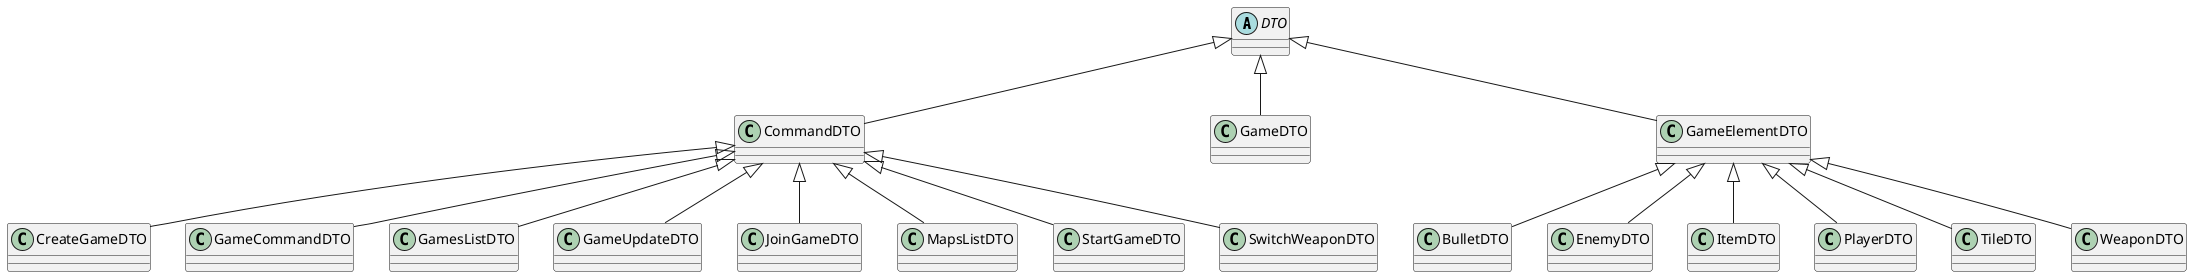 @startuml DTO Hierarchy

abstract class DTO

class CommandDTO

class CreateGameDTO
class GameCommandDTO
class GamesListDTO
class GameUpdateDTO
class JoinGameDTO
class MapsListDTO
class StartGameDTO
class SwitchWeaponDTO

class GameDTO

class GameElementDTO

class BulletDTO
class EnemyDTO
class ItemDTO
class PlayerDTO
class TileDTO
class WeaponDTO

DTO <|-- CommandDTO
DTO <|-- GameDTO
DTO <|-- GameElementDTO

CommandDTO <|-- CreateGameDTO
CommandDTO <|-- GameCommandDTO
CommandDTO <|-- GamesListDTO
CommandDTO <|-- GameUpdateDTO
CommandDTO <|-- JoinGameDTO
CommandDTO <|-- MapsListDTO
CommandDTO <|-- StartGameDTO
CommandDTO <|-- SwitchWeaponDTO

GameElementDTO <|-- BulletDTO
GameElementDTO <|-- EnemyDTO
GameElementDTO <|-- ItemDTO
GameElementDTO <|-- PlayerDTO
GameElementDTO <|-- TileDTO
GameElementDTO <|-- WeaponDTO



@enduml